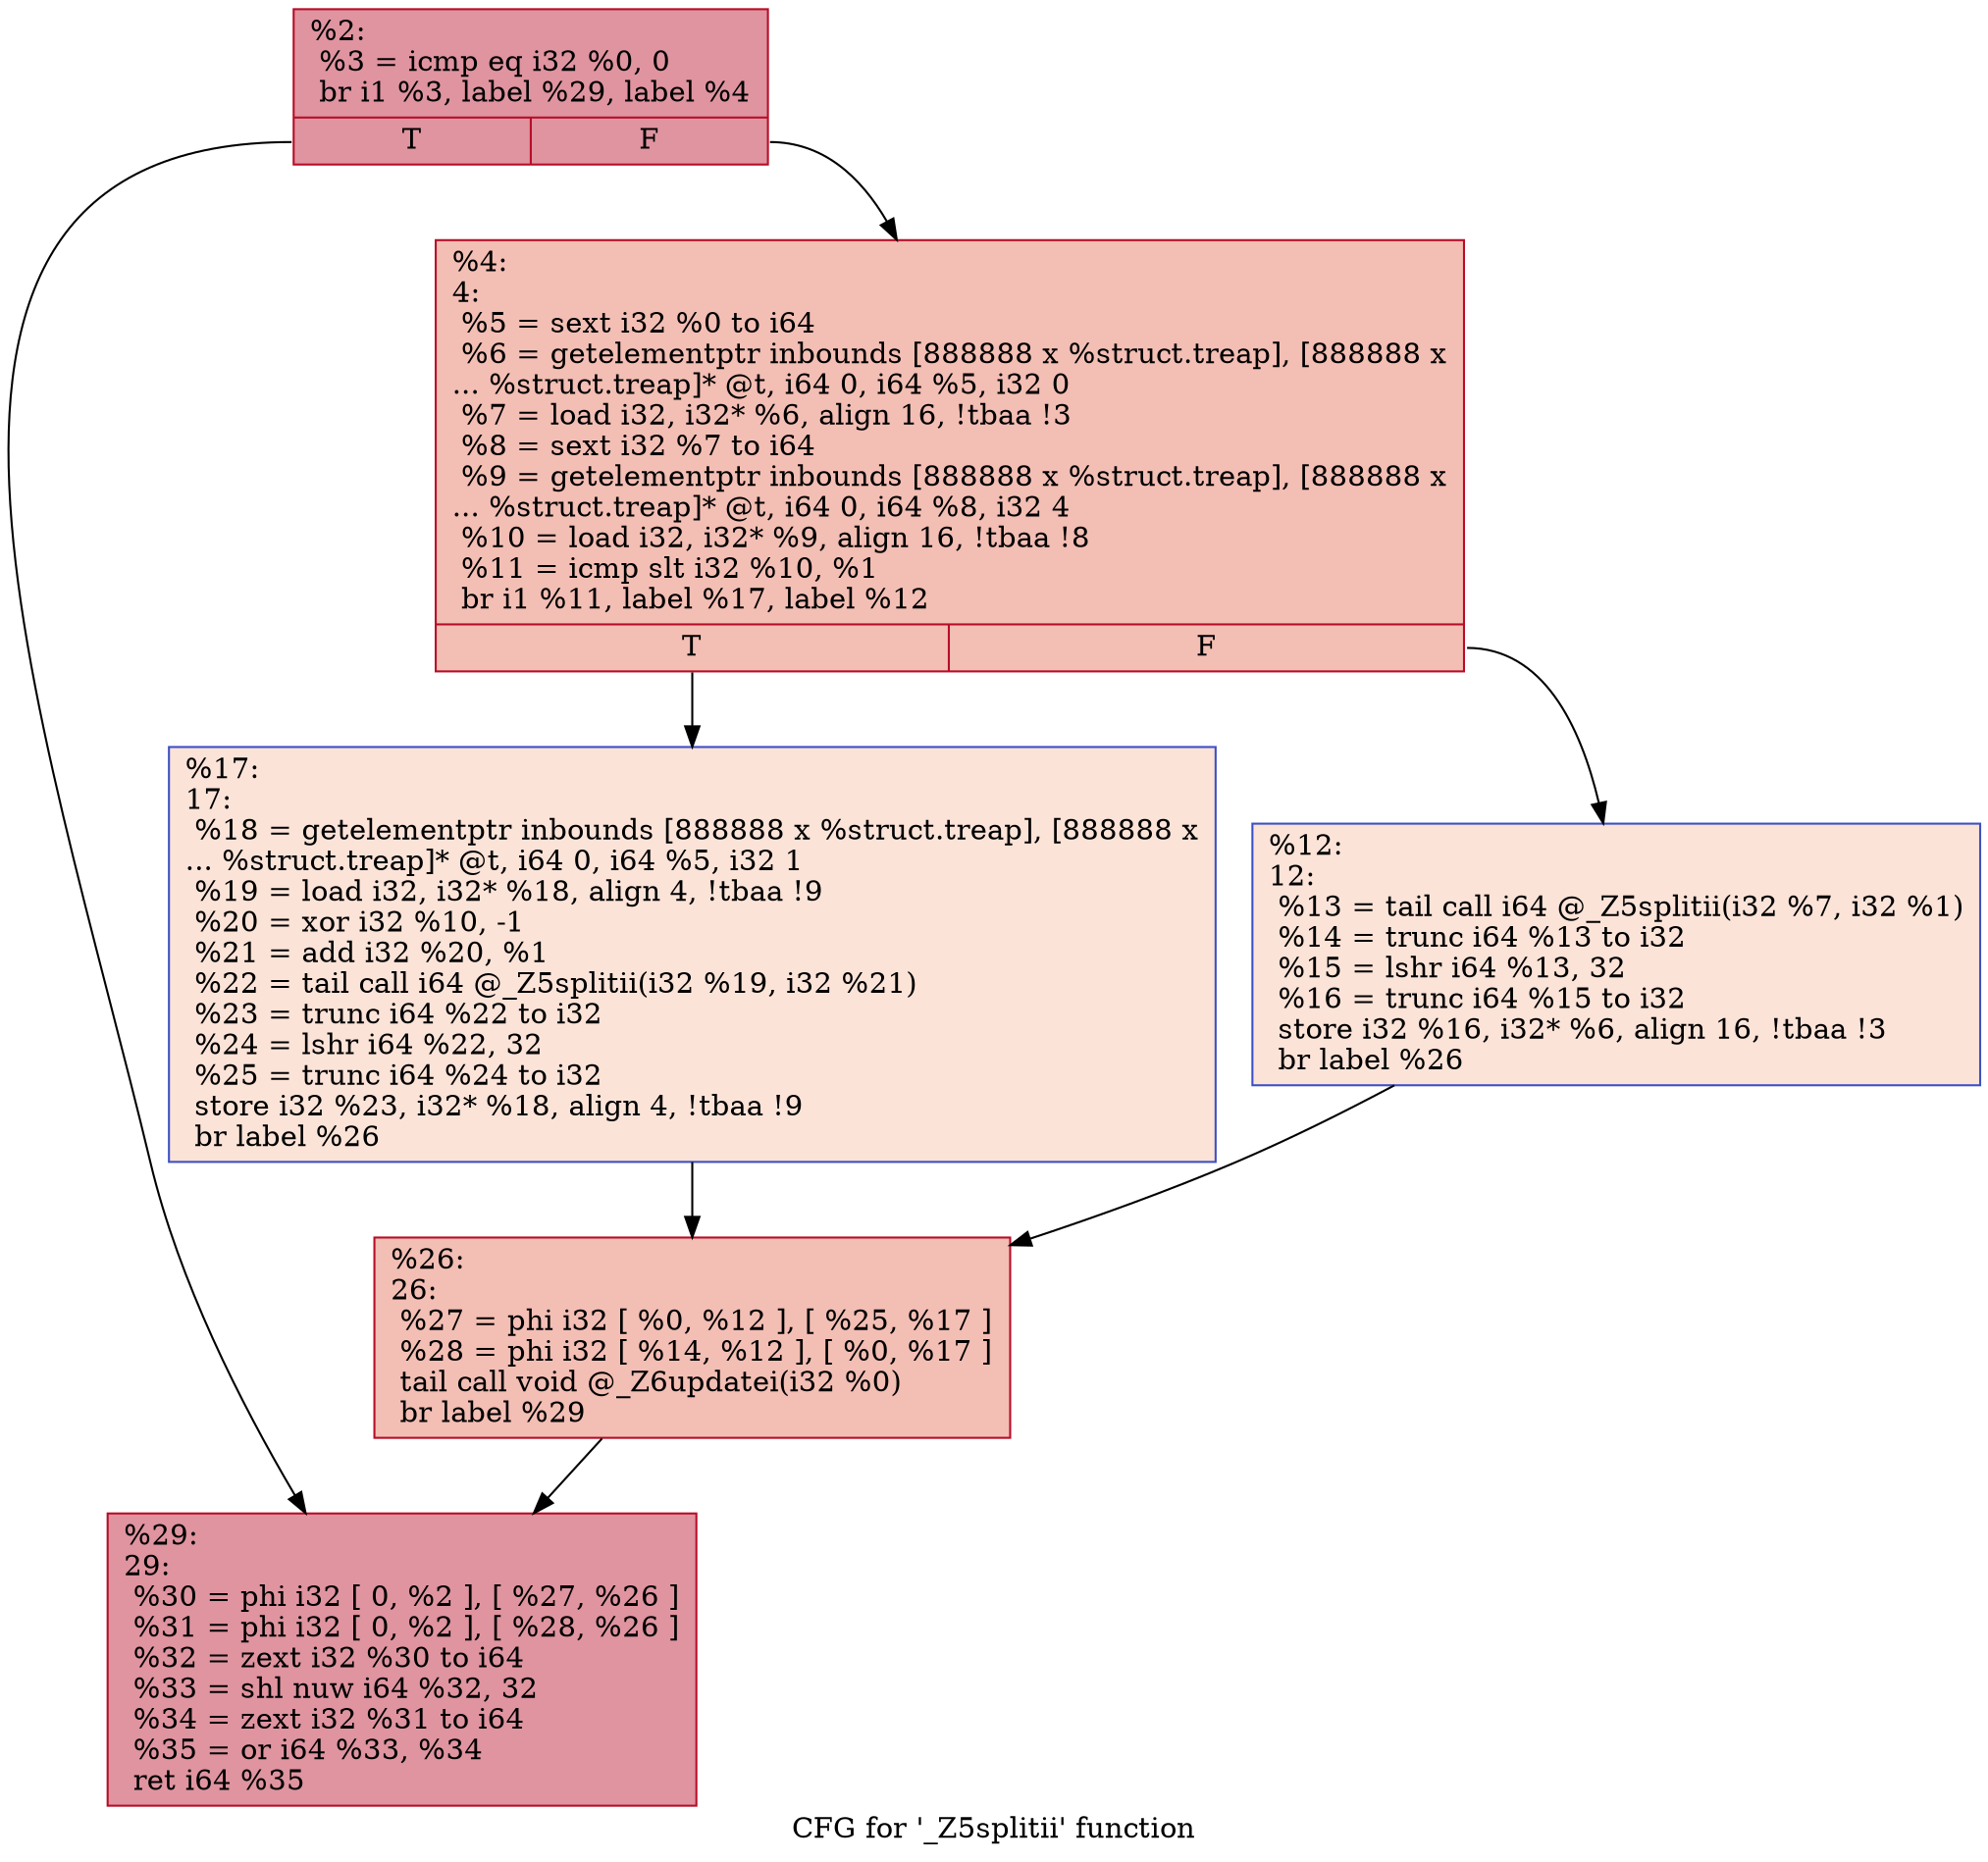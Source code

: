digraph "CFG for '_Z5splitii' function" {
	label="CFG for '_Z5splitii' function";

	Node0x563365bf0d50 [shape=record,color="#b70d28ff", style=filled, fillcolor="#b70d2870",label="{%2:\l  %3 = icmp eq i32 %0, 0\l  br i1 %3, label %29, label %4\l|{<s0>T|<s1>F}}"];
	Node0x563365bf0d50:s0 -> Node0x563365bf0e60;
	Node0x563365bf0d50:s1 -> Node0x563365bf0eb0;
	Node0x563365bf0eb0 [shape=record,color="#b70d28ff", style=filled, fillcolor="#e36c5570",label="{%4:\l4:                                                \l  %5 = sext i32 %0 to i64\l  %6 = getelementptr inbounds [888888 x %struct.treap], [888888 x\l... %struct.treap]* @t, i64 0, i64 %5, i32 0\l  %7 = load i32, i32* %6, align 16, !tbaa !3\l  %8 = sext i32 %7 to i64\l  %9 = getelementptr inbounds [888888 x %struct.treap], [888888 x\l... %struct.treap]* @t, i64 0, i64 %8, i32 4\l  %10 = load i32, i32* %9, align 16, !tbaa !8\l  %11 = icmp slt i32 %10, %1\l  br i1 %11, label %17, label %12\l|{<s0>T|<s1>F}}"];
	Node0x563365bf0eb0:s0 -> Node0x563365bf0fb0;
	Node0x563365bf0eb0:s1 -> Node0x563365bf14a0;
	Node0x563365bf14a0 [shape=record,color="#3d50c3ff", style=filled, fillcolor="#f6bfa670",label="{%12:\l12:                                               \l  %13 = tail call i64 @_Z5splitii(i32 %7, i32 %1)\l  %14 = trunc i64 %13 to i32\l  %15 = lshr i64 %13, 32\l  %16 = trunc i64 %15 to i32\l  store i32 %16, i32* %6, align 16, !tbaa !3\l  br label %26\l}"];
	Node0x563365bf14a0 -> Node0x563365bf1820;
	Node0x563365bf0fb0 [shape=record,color="#3d50c3ff", style=filled, fillcolor="#f6bfa670",label="{%17:\l17:                                               \l  %18 = getelementptr inbounds [888888 x %struct.treap], [888888 x\l... %struct.treap]* @t, i64 0, i64 %5, i32 1\l  %19 = load i32, i32* %18, align 4, !tbaa !9\l  %20 = xor i32 %10, -1\l  %21 = add i32 %20, %1\l  %22 = tail call i64 @_Z5splitii(i32 %19, i32 %21)\l  %23 = trunc i64 %22 to i32\l  %24 = lshr i64 %22, 32\l  %25 = trunc i64 %24 to i32\l  store i32 %23, i32* %18, align 4, !tbaa !9\l  br label %26\l}"];
	Node0x563365bf0fb0 -> Node0x563365bf1820;
	Node0x563365bf1820 [shape=record,color="#b70d28ff", style=filled, fillcolor="#e36c5570",label="{%26:\l26:                                               \l  %27 = phi i32 [ %0, %12 ], [ %25, %17 ]\l  %28 = phi i32 [ %14, %12 ], [ %0, %17 ]\l  tail call void @_Z6updatei(i32 %0)\l  br label %29\l}"];
	Node0x563365bf1820 -> Node0x563365bf0e60;
	Node0x563365bf0e60 [shape=record,color="#b70d28ff", style=filled, fillcolor="#b70d2870",label="{%29:\l29:                                               \l  %30 = phi i32 [ 0, %2 ], [ %27, %26 ]\l  %31 = phi i32 [ 0, %2 ], [ %28, %26 ]\l  %32 = zext i32 %30 to i64\l  %33 = shl nuw i64 %32, 32\l  %34 = zext i32 %31 to i64\l  %35 = or i64 %33, %34\l  ret i64 %35\l}"];
}
